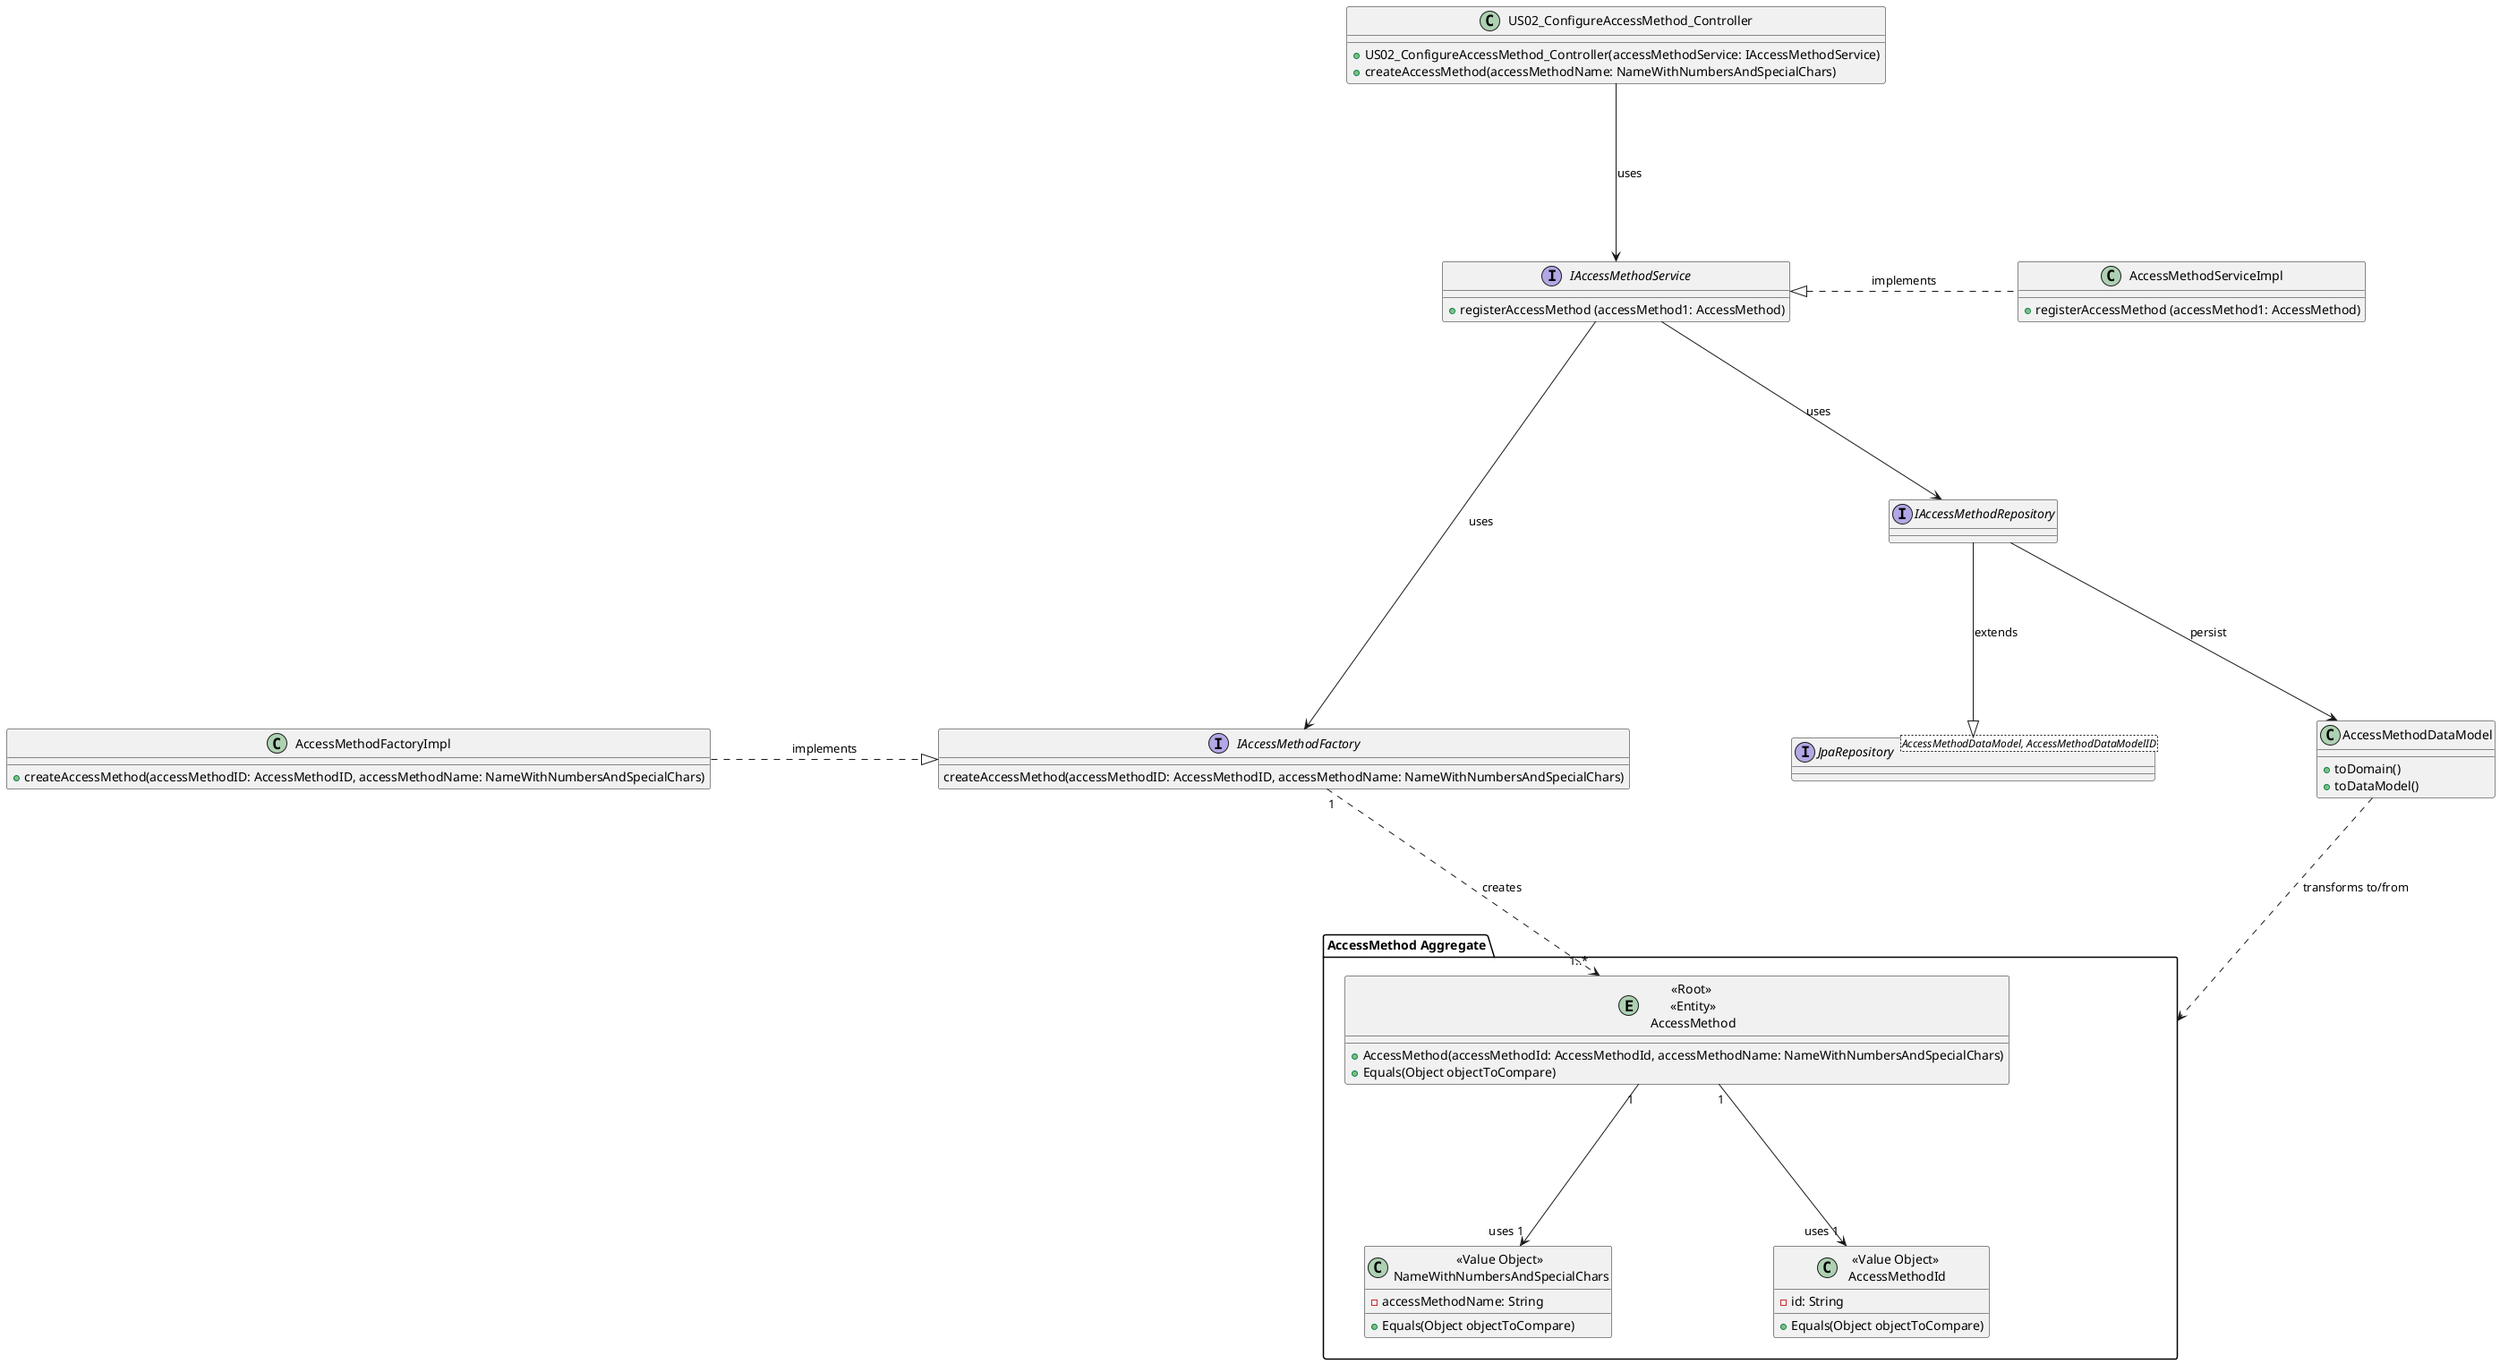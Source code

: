 @startuml

skinparam ranksep 180
skinparam nodesep 180

package "AccessMethod Aggregate" {
    entity "<<Root>>\n <<Entity>>\n AccessMethod" as AME{
    + AccessMethod(accessMethodId: AccessMethodId, accessMethodName: NameWithNumbersAndSpecialChars)
    + Equals(Object objectToCompare)
    }
    class "<<Value Object>>\n NameWithNumbersAndSpecialChars" as VOName{
        - accessMethodName: String
        + Equals(Object objectToCompare)
    }

    class "<<Value Object>>\n AccessMethodId" as VOId{
        - id: String
        + Equals(Object objectToCompare)
    }
}

'uses
AME "1" --> "uses 1" VOName
AME "1" --> "uses 1" VOId



interface IAccessMethodFactory {
    createAccessMethod(accessMethodID: AccessMethodID, accessMethodName: NameWithNumbersAndSpecialChars)
}

class AccessMethodFactoryImpl {
     +createAccessMethod(accessMethodID: AccessMethodID, accessMethodName: NameWithNumbersAndSpecialChars)
}

interface IAccessMethodService {
  + registerAccessMethod (accessMethod1: AccessMethod)
}

class AccessMethodServiceImpl {
  + registerAccessMethod (accessMethod1: AccessMethod)
}

interface JpaRepository<AccessMethodDataModel, AccessMethodDataModelID>{
}

class AccessMethodDataModel {
    + toDomain()
    + toDataModel()
}


interface IAccessMethodRepository {
}


class US02_ConfigureAccessMethod_Controller {
    +US02_ConfigureAccessMethod_Controller(accessMethodService: IAccessMethodService)
    +createAccessMethod(accessMethodName: NameWithNumbersAndSpecialChars)
}

IAccessMethodFactory "1" ..> "1..*" AME : creates
US02_ConfigureAccessMethod_Controller -down-> IAccessMethodService: uses
AccessMethodServiceImpl .left.|> IAccessMethodService: implements
AccessMethodFactoryImpl .right.|> IAccessMethodFactory: implements
IAccessMethodService -down-> IAccessMethodFactory: uses
IAccessMethodRepository -down-> AccessMethodDataModel: persist
IAccessMethodRepository --|> JpaRepository : extends
AccessMethodDataModel ..> "AccessMethod Aggregate": transforms to/from
IAccessMethodService --> IAccessMethodRepository: uses
@enduml